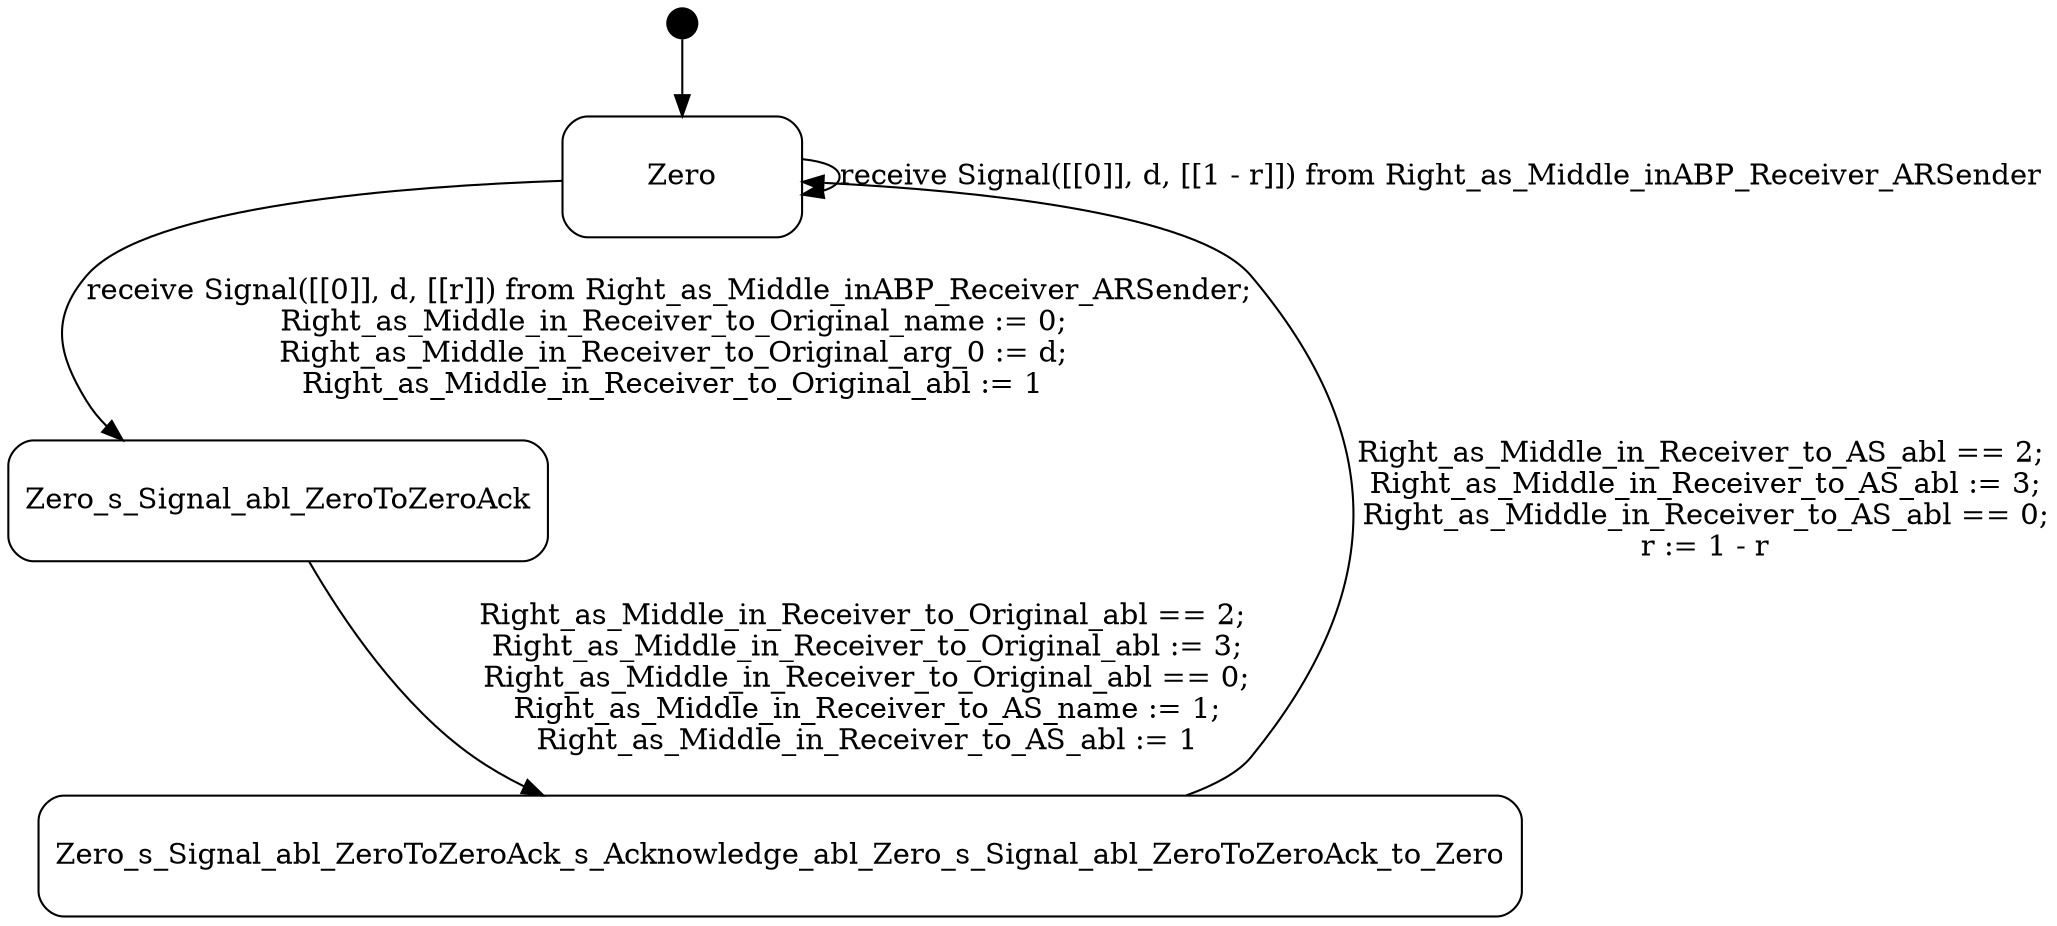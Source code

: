 digraph Right_as_Middle_inABP_Receiver_Receiver {
  compound = true;
  rank = LR;
node [shape = "point", height = "0.2"] Zero_extra node [shape = "Mrecord", height = "0.8", width = "1.6"] Zero Zero_extra -> Zero

node [shape = "Mrecord", height = "0.8", width = "1.6"] Zero_s_Signal_abl_ZeroToZeroAck
node [shape = "Mrecord", height = "0.8", width = "1.6"] Zero_s_Signal_abl_ZeroToZeroAck_s_Acknowledge_abl_Zero_s_Signal_abl_ZeroToZeroAck_to_Zero



Zero -> Zero_s_Signal_abl_ZeroToZeroAck [label = "receive Signal([[0]], d, [[r]]) from Right_as_Middle_inABP_Receiver_ARSender;\n Right_as_Middle_in_Receiver_to_Original_name := 0;\n Right_as_Middle_in_Receiver_to_Original_arg_0 := d;\n Right_as_Middle_in_Receiver_to_Original_abl := 1"];

Zero -> Zero [label = "receive Signal([[0]], d, [[1 - r]]) from Right_as_Middle_inABP_Receiver_ARSender"];

Zero_s_Signal_abl_ZeroToZeroAck -> Zero_s_Signal_abl_ZeroToZeroAck_s_Acknowledge_abl_Zero_s_Signal_abl_ZeroToZeroAck_to_Zero [label = "Right_as_Middle_in_Receiver_to_Original_abl == 2;\n Right_as_Middle_in_Receiver_to_Original_abl := 3;\n Right_as_Middle_in_Receiver_to_Original_abl == 0;\n Right_as_Middle_in_Receiver_to_AS_name := 1;\n Right_as_Middle_in_Receiver_to_AS_abl := 1"];

Zero_s_Signal_abl_ZeroToZeroAck_s_Acknowledge_abl_Zero_s_Signal_abl_ZeroToZeroAck_to_Zero -> Zero [label = "Right_as_Middle_in_Receiver_to_AS_abl == 2;\n Right_as_Middle_in_Receiver_to_AS_abl := 3;\n Right_as_Middle_in_Receiver_to_AS_abl == 0;\n r := 1 - r"];

}
